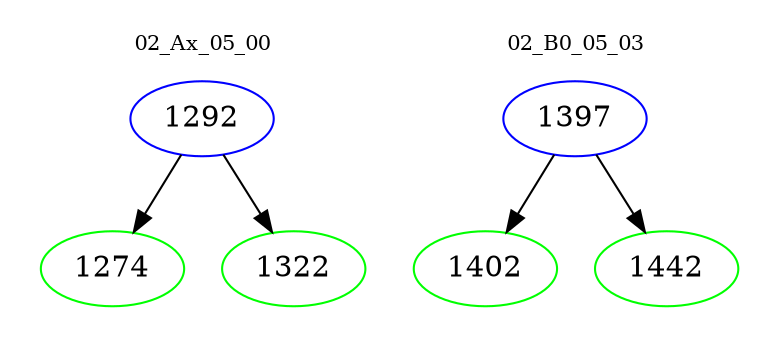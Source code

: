 digraph{
subgraph cluster_0 {
color = white
label = "02_Ax_05_00";
fontsize=10;
T0_1292 [label="1292", color="blue"]
T0_1292 -> T0_1274 [color="black"]
T0_1274 [label="1274", color="green"]
T0_1292 -> T0_1322 [color="black"]
T0_1322 [label="1322", color="green"]
}
subgraph cluster_1 {
color = white
label = "02_B0_05_03";
fontsize=10;
T1_1397 [label="1397", color="blue"]
T1_1397 -> T1_1402 [color="black"]
T1_1402 [label="1402", color="green"]
T1_1397 -> T1_1442 [color="black"]
T1_1442 [label="1442", color="green"]
}
}
